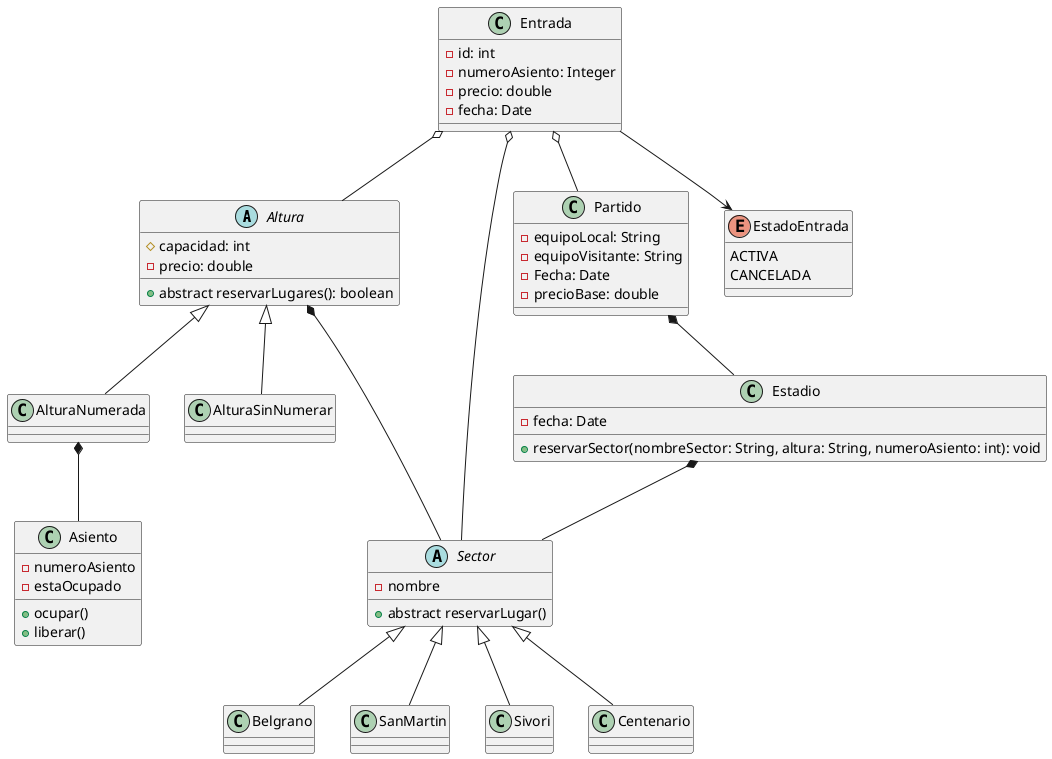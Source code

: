 @startuml
abstract class Altura{
    #capacidad: int
    -precio: double
    +abstract reservarLugares(): boolean
}

class AlturaNumerada{}
class AlturaSinNumerar{}

class Asiento{
    -numeroAsiento
    -estaOcupado
    +ocupar()
    +liberar()
}

abstract class Sector{
    -nombre
    +abstract reservarLugar()
}

class Belgrano{}
class SanMartin{}
class Sivori{}
class Centenario{}

class Estadio {
    -fecha: Date
    +reservarSector(nombreSector: String, altura: String, numeroAsiento: int): void
}

class Partido{
    -equipoLocal: String
    -equipoVisitante: String
    -Fecha: Date
    -precioBase: double
}

class Entrada{
    -id: int
    -numeroAsiento: Integer
    -precio: double
    -fecha: Date

}

enum EstadoEntrada {
    ACTIVA
    CANCELADA
}

Altura <|-- AlturaNumerada
Altura <|-- AlturaSinNumerar

Altura *-- Sector
AlturaNumerada *-- Asiento

Sector <|-- Belgrano
Sector <|-- SanMartin
Sector <|-- Sivori
Sector <|-- Centenario

Estadio *-- Sector

Entrada o-- Partido
Entrada o-- Sector
Entrada o-- Altura
Entrada --> EstadoEntrada

Partido *-- Estadio

@enduml